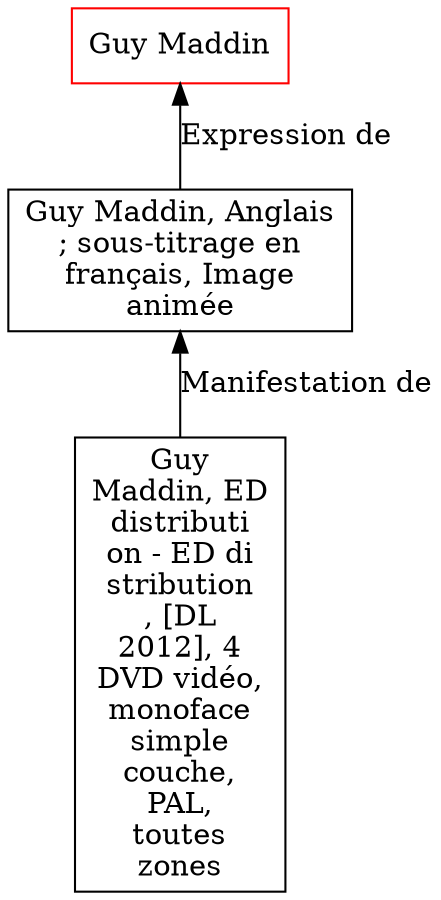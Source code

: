 // Notice UMLRM0166
digraph UMLRM0166 {
	node [align=left shape=rect]
	size="20,20"
	rankdir=BT
	UMLRM0166 [label="Guy Maddin" color=red]
	UMLRM0167 [label="Guy Maddin, Anglais
; sous-titrage en
français, Image
animée"]
	UMLRM0167 -> UMLRM0166 [label="Expression de"]
	UMLRM0168 [label="Guy
Maddin, ED
distributi
on - ED di
stribution
, [DL
2012], 4
DVD vidéo,
monoface
simple
couche,
PAL,
toutes
zones"]
	UMLRM0168 -> UMLRM0167 [label="Manifestation de"]
}
